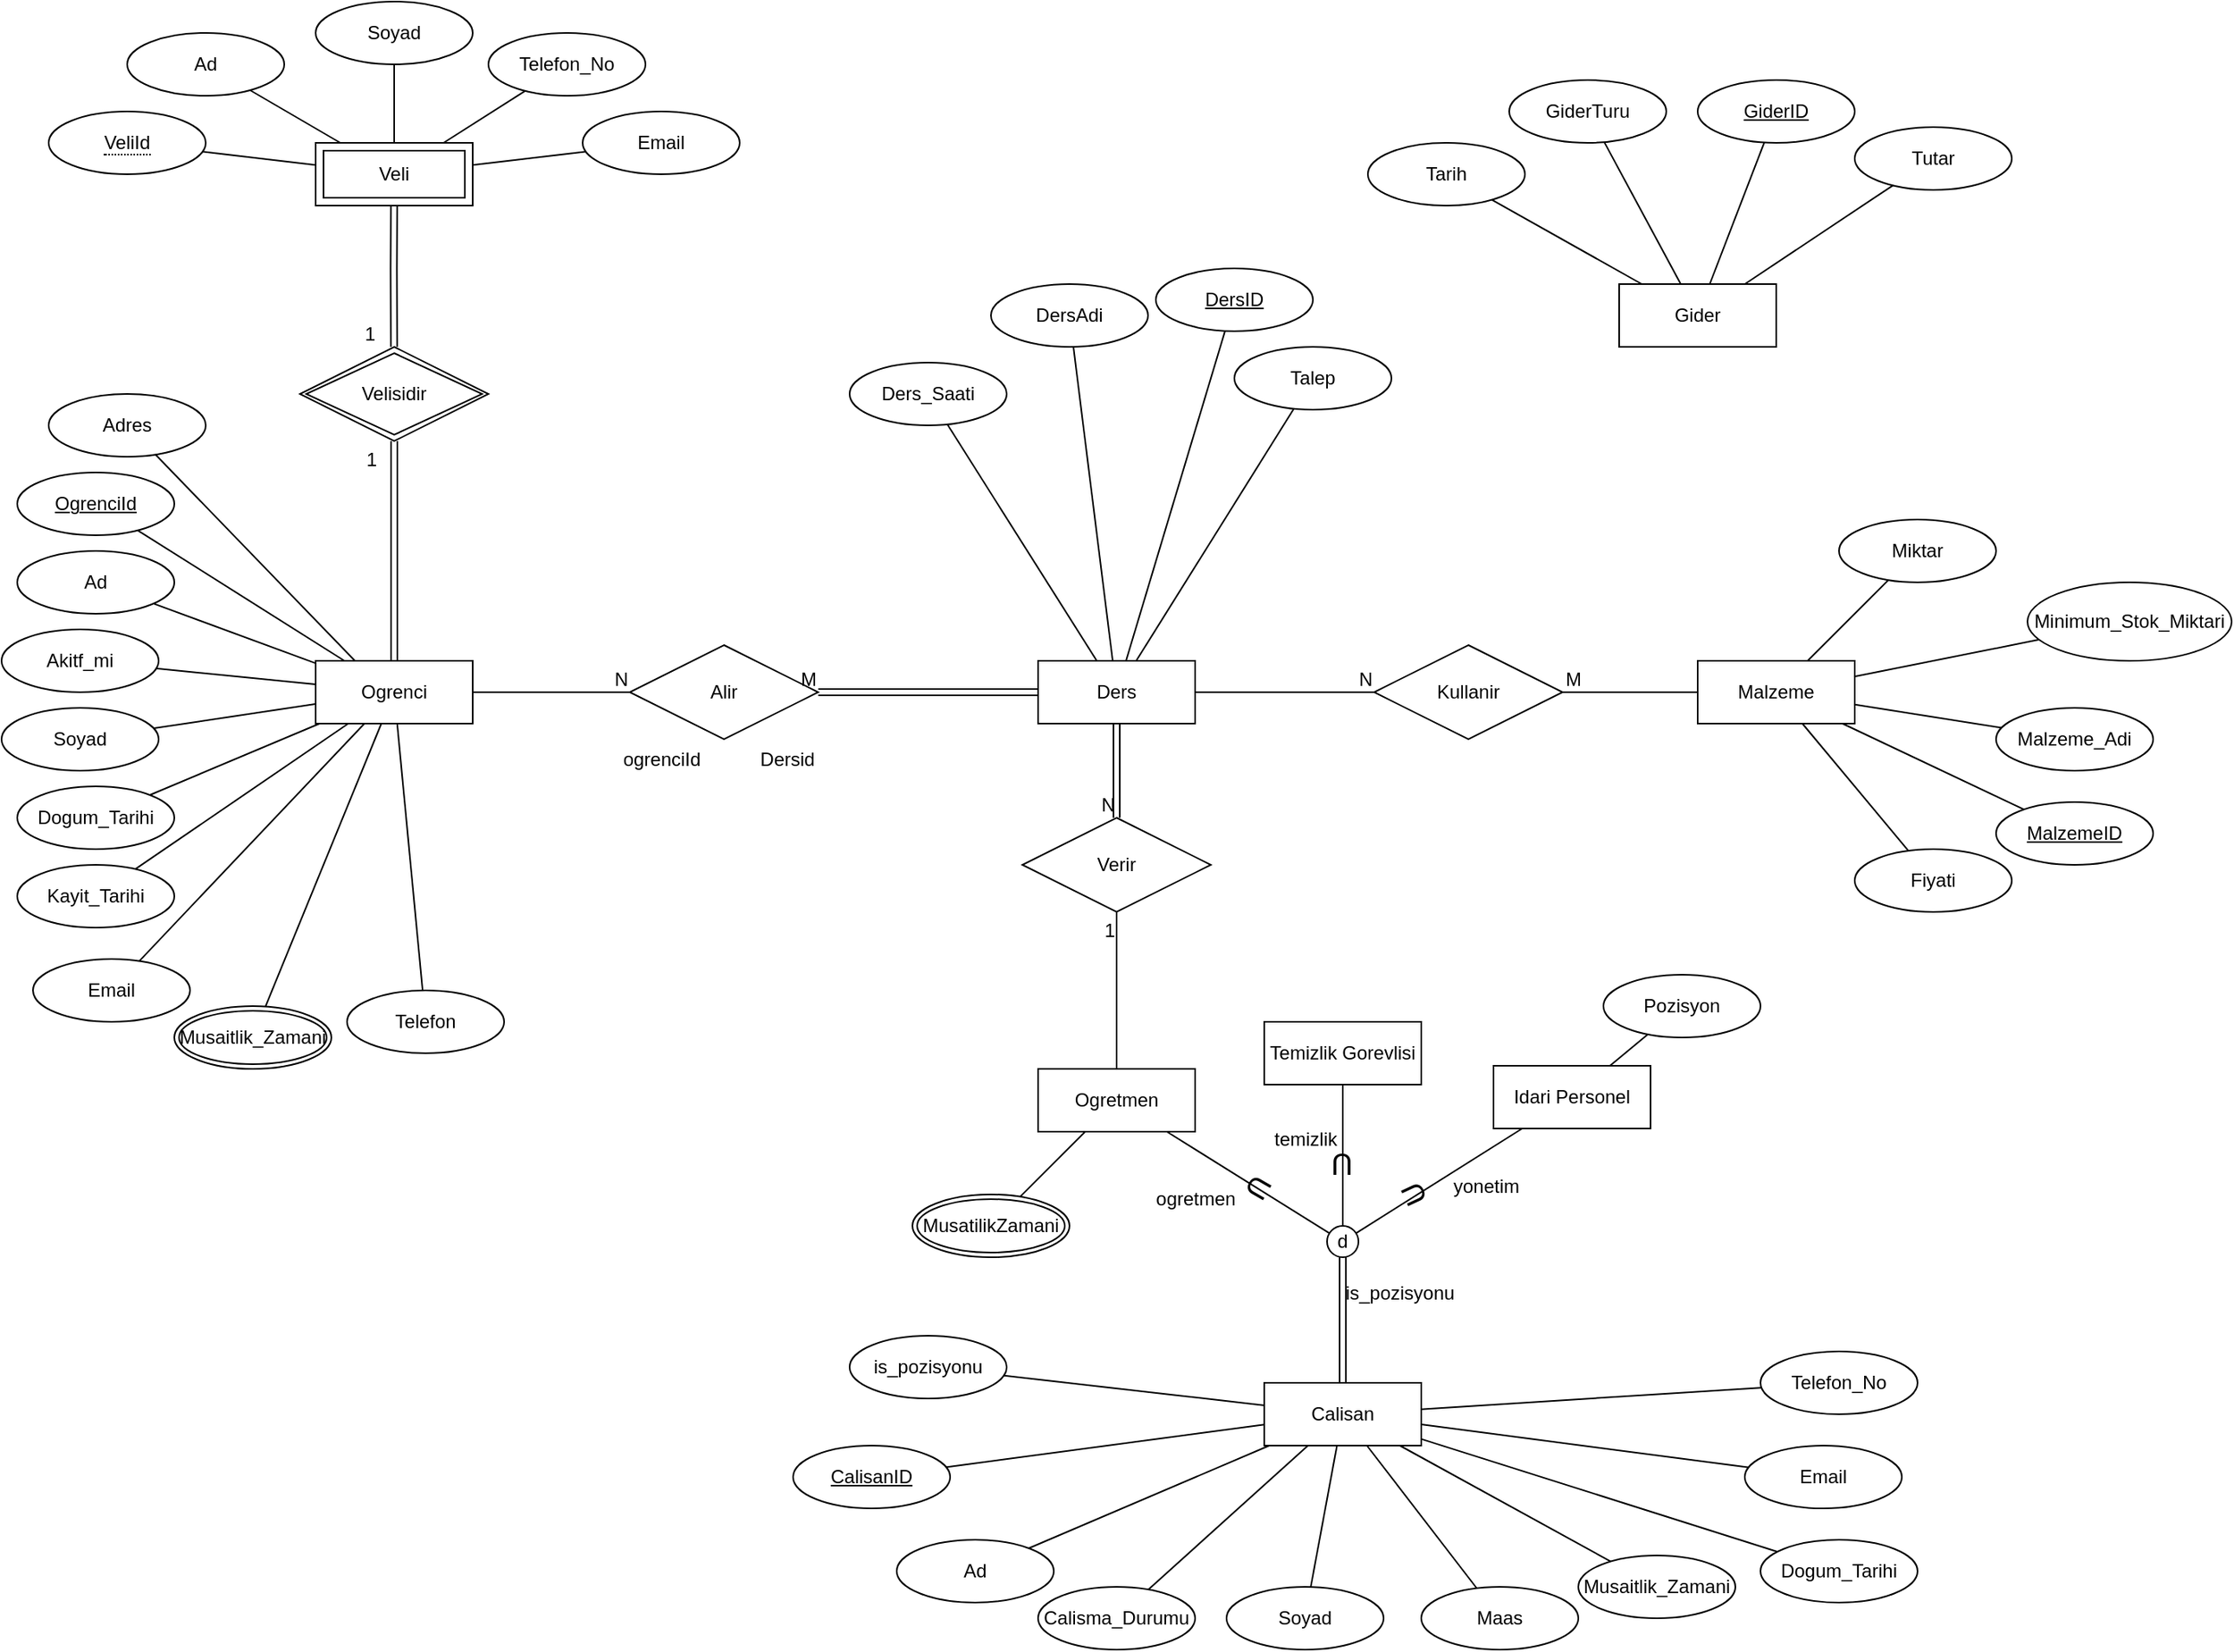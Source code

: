 <mxfile version="22.1.2" type="device" pages="2">
  <diagram name="Sayfa -1" id="ebmyYzNlTBDFCyrHB8a2">
    <mxGraphModel dx="2901" dy="2365" grid="1" gridSize="10" guides="1" tooltips="1" connect="1" arrows="1" fold="1" page="1" pageScale="1" pageWidth="827" pageHeight="1169" math="0" shadow="0">
      <root>
        <mxCell id="0" />
        <mxCell id="1" parent="0" />
        <mxCell id="DEbMD9A_J98vYQJ733H8-2" value="Ogrenci" style="whiteSpace=wrap;html=1;align=center;" parent="1" vertex="1">
          <mxGeometry x="10" y="250" width="100" height="40" as="geometry" />
        </mxCell>
        <mxCell id="DEbMD9A_J98vYQJ733H8-4" value="Veli" style="shape=ext;margin=3;double=1;whiteSpace=wrap;html=1;align=center;" parent="1" vertex="1">
          <mxGeometry x="10" y="-80" width="100" height="40" as="geometry" />
        </mxCell>
        <mxCell id="DEbMD9A_J98vYQJ733H8-5" value="Ders" style="whiteSpace=wrap;html=1;align=center;" parent="1" vertex="1">
          <mxGeometry x="470" y="250" width="100" height="40" as="geometry" />
        </mxCell>
        <mxCell id="DEbMD9A_J98vYQJ733H8-6" value="Gider" style="whiteSpace=wrap;html=1;align=center;" parent="1" vertex="1">
          <mxGeometry x="840" y="10" width="100" height="40" as="geometry" />
        </mxCell>
        <mxCell id="DEbMD9A_J98vYQJ733H8-7" value="Malzeme" style="whiteSpace=wrap;html=1;align=center;" parent="1" vertex="1">
          <mxGeometry x="890" y="250" width="100" height="40" as="geometry" />
        </mxCell>
        <mxCell id="DEbMD9A_J98vYQJ733H8-8" value="Calisan" style="whiteSpace=wrap;html=1;align=center;" parent="1" vertex="1">
          <mxGeometry x="614" y="710" width="100" height="40" as="geometry" />
        </mxCell>
        <mxCell id="DEbMD9A_J98vYQJ733H8-9" value="Ogretmen" style="whiteSpace=wrap;html=1;align=center;" parent="1" vertex="1">
          <mxGeometry x="470" y="510" width="100" height="40" as="geometry" />
        </mxCell>
        <mxCell id="DEbMD9A_J98vYQJ733H8-10" value="Idari Personel" style="whiteSpace=wrap;html=1;align=center;" parent="1" vertex="1">
          <mxGeometry x="760" y="508" width="100" height="40" as="geometry" />
        </mxCell>
        <mxCell id="DEbMD9A_J98vYQJ733H8-11" value="Temizlik Gorevlisi" style="whiteSpace=wrap;html=1;align=center;" parent="1" vertex="1">
          <mxGeometry x="614" y="480" width="100" height="40" as="geometry" />
        </mxCell>
        <mxCell id="DEbMD9A_J98vYQJ733H8-13" value="d" style="ellipse;whiteSpace=wrap;html=1;" parent="1" vertex="1">
          <mxGeometry x="654" y="610" width="20" height="20" as="geometry" />
        </mxCell>
        <mxCell id="DEbMD9A_J98vYQJ733H8-14" value="" style="endArrow=none;html=1;rounded=0;" parent="1" source="DEbMD9A_J98vYQJ733H8-9" target="DEbMD9A_J98vYQJ733H8-13" edge="1">
          <mxGeometry width="50" height="50" relative="1" as="geometry">
            <mxPoint x="604" y="670" as="sourcePoint" />
            <mxPoint x="654" y="620" as="targetPoint" />
          </mxGeometry>
        </mxCell>
        <mxCell id="DEbMD9A_J98vYQJ733H8-15" value="" style="endArrow=none;html=1;rounded=0;" parent="1" source="DEbMD9A_J98vYQJ733H8-10" target="DEbMD9A_J98vYQJ733H8-13" edge="1">
          <mxGeometry width="50" height="50" relative="1" as="geometry">
            <mxPoint x="614" y="680" as="sourcePoint" />
            <mxPoint x="664" y="630" as="targetPoint" />
          </mxGeometry>
        </mxCell>
        <mxCell id="DEbMD9A_J98vYQJ733H8-16" value="" style="endArrow=none;html=1;rounded=0;" parent="1" source="DEbMD9A_J98vYQJ733H8-11" target="DEbMD9A_J98vYQJ733H8-13" edge="1">
          <mxGeometry width="50" height="50" relative="1" as="geometry">
            <mxPoint x="624" y="670" as="sourcePoint" />
            <mxPoint x="674" y="620" as="targetPoint" />
          </mxGeometry>
        </mxCell>
        <mxCell id="DEbMD9A_J98vYQJ733H8-17" value="OgrenciId" style="ellipse;whiteSpace=wrap;html=1;align=center;fontStyle=4;" parent="1" vertex="1">
          <mxGeometry x="-180" y="130" width="100" height="40" as="geometry" />
        </mxCell>
        <mxCell id="DEbMD9A_J98vYQJ733H8-18" value="Ad" style="ellipse;whiteSpace=wrap;html=1;align=center;" parent="1" vertex="1">
          <mxGeometry x="-180" y="180" width="100" height="40" as="geometry" />
        </mxCell>
        <mxCell id="DEbMD9A_J98vYQJ733H8-19" value="Soyad" style="ellipse;whiteSpace=wrap;html=1;align=center;" parent="1" vertex="1">
          <mxGeometry x="-190" y="280" width="100" height="40" as="geometry" />
        </mxCell>
        <mxCell id="DEbMD9A_J98vYQJ733H8-20" value="Dogum_Tarihi" style="ellipse;whiteSpace=wrap;html=1;align=center;" parent="1" vertex="1">
          <mxGeometry x="-180" y="330" width="100" height="40" as="geometry" />
        </mxCell>
        <mxCell id="DEbMD9A_J98vYQJ733H8-21" value="Adres" style="ellipse;whiteSpace=wrap;html=1;align=center;" parent="1" vertex="1">
          <mxGeometry x="-160" y="80" width="100" height="40" as="geometry" />
        </mxCell>
        <mxCell id="DEbMD9A_J98vYQJ733H8-22" value="Kayit_Tarihi" style="ellipse;whiteSpace=wrap;html=1;align=center;" parent="1" vertex="1">
          <mxGeometry x="-180" y="380" width="100" height="40" as="geometry" />
        </mxCell>
        <mxCell id="DEbMD9A_J98vYQJ733H8-23" value="Akitf_mi" style="ellipse;whiteSpace=wrap;html=1;align=center;" parent="1" vertex="1">
          <mxGeometry x="-190" y="230" width="100" height="40" as="geometry" />
        </mxCell>
        <mxCell id="DEbMD9A_J98vYQJ733H8-24" value="" style="endArrow=none;html=1;rounded=0;entryX=0.25;entryY=0;entryDx=0;entryDy=0;" parent="1" source="DEbMD9A_J98vYQJ733H8-21" target="DEbMD9A_J98vYQJ733H8-2" edge="1">
          <mxGeometry width="50" height="50" relative="1" as="geometry">
            <mxPoint x="-80" y="140" as="sourcePoint" />
            <mxPoint x="-30" y="90" as="targetPoint" />
          </mxGeometry>
        </mxCell>
        <mxCell id="DEbMD9A_J98vYQJ733H8-25" value="" style="endArrow=none;html=1;rounded=0;" parent="1" source="DEbMD9A_J98vYQJ733H8-17" target="DEbMD9A_J98vYQJ733H8-2" edge="1">
          <mxGeometry width="50" height="50" relative="1" as="geometry">
            <mxPoint x="-60" y="310" as="sourcePoint" />
            <mxPoint x="-10" y="260" as="targetPoint" />
          </mxGeometry>
        </mxCell>
        <mxCell id="DEbMD9A_J98vYQJ733H8-26" value="" style="endArrow=none;html=1;rounded=0;" parent="1" source="DEbMD9A_J98vYQJ733H8-18" target="DEbMD9A_J98vYQJ733H8-2" edge="1">
          <mxGeometry width="50" height="50" relative="1" as="geometry">
            <mxPoint x="-80" y="250" as="sourcePoint" />
            <mxPoint x="-30" y="200" as="targetPoint" />
          </mxGeometry>
        </mxCell>
        <mxCell id="DEbMD9A_J98vYQJ733H8-27" value="" style="endArrow=none;html=1;rounded=0;" parent="1" source="DEbMD9A_J98vYQJ733H8-23" target="DEbMD9A_J98vYQJ733H8-2" edge="1">
          <mxGeometry width="50" height="50" relative="1" as="geometry">
            <mxPoint x="-50" y="340" as="sourcePoint" />
            <mxPoint y="290" as="targetPoint" />
          </mxGeometry>
        </mxCell>
        <mxCell id="DEbMD9A_J98vYQJ733H8-28" value="" style="endArrow=none;html=1;rounded=0;" parent="1" source="DEbMD9A_J98vYQJ733H8-19" target="DEbMD9A_J98vYQJ733H8-2" edge="1">
          <mxGeometry width="50" height="50" relative="1" as="geometry">
            <mxPoint x="320" y="340" as="sourcePoint" />
            <mxPoint x="370" y="290" as="targetPoint" />
          </mxGeometry>
        </mxCell>
        <mxCell id="DEbMD9A_J98vYQJ733H8-29" value="" style="endArrow=none;html=1;rounded=0;" parent="1" source="DEbMD9A_J98vYQJ733H8-20" target="DEbMD9A_J98vYQJ733H8-2" edge="1">
          <mxGeometry width="50" height="50" relative="1" as="geometry">
            <mxPoint x="320" y="340" as="sourcePoint" />
            <mxPoint x="370" y="290" as="targetPoint" />
          </mxGeometry>
        </mxCell>
        <mxCell id="DEbMD9A_J98vYQJ733H8-30" value="" style="endArrow=none;html=1;rounded=0;" parent="1" source="DEbMD9A_J98vYQJ733H8-22" target="DEbMD9A_J98vYQJ733H8-2" edge="1">
          <mxGeometry width="50" height="50" relative="1" as="geometry">
            <mxPoint x="-70" y="400" as="sourcePoint" />
            <mxPoint x="-20" y="350" as="targetPoint" />
          </mxGeometry>
        </mxCell>
        <mxCell id="DEbMD9A_J98vYQJ733H8-31" value="Velisidir" style="shape=rhombus;double=1;perimeter=rhombusPerimeter;whiteSpace=wrap;html=1;align=center;" parent="1" vertex="1">
          <mxGeometry y="50" width="120" height="60" as="geometry" />
        </mxCell>
        <mxCell id="DEbMD9A_J98vYQJ733H8-34" value="Ad" style="ellipse;whiteSpace=wrap;html=1;align=center;" parent="1" vertex="1">
          <mxGeometry x="-110" y="-150" width="100" height="40" as="geometry" />
        </mxCell>
        <mxCell id="DEbMD9A_J98vYQJ733H8-35" value="Soyad" style="ellipse;whiteSpace=wrap;html=1;align=center;" parent="1" vertex="1">
          <mxGeometry x="10" y="-170" width="100" height="40" as="geometry" />
        </mxCell>
        <mxCell id="DEbMD9A_J98vYQJ733H8-36" value="" style="endArrow=none;html=1;rounded=0;" parent="1" source="DEbMD9A_J98vYQJ733H8-4" target="DEbMD9A_J98vYQJ733H8-34" edge="1">
          <mxGeometry width="50" height="50" relative="1" as="geometry">
            <mxPoint x="320" y="100" as="sourcePoint" />
            <mxPoint x="370" y="50" as="targetPoint" />
          </mxGeometry>
        </mxCell>
        <mxCell id="DEbMD9A_J98vYQJ733H8-37" value="" style="endArrow=none;html=1;rounded=0;" parent="1" source="DEbMD9A_J98vYQJ733H8-4" target="DEbMD9A_J98vYQJ733H8-35" edge="1">
          <mxGeometry width="50" height="50" relative="1" as="geometry">
            <mxPoint x="320" y="100" as="sourcePoint" />
            <mxPoint x="370" y="50" as="targetPoint" />
          </mxGeometry>
        </mxCell>
        <mxCell id="DEbMD9A_J98vYQJ733H8-38" value="" style="shape=link;html=1;rounded=0;" parent="1" source="DEbMD9A_J98vYQJ733H8-2" target="DEbMD9A_J98vYQJ733H8-31" edge="1">
          <mxGeometry relative="1" as="geometry">
            <mxPoint x="270" y="80" as="sourcePoint" />
            <mxPoint x="430" y="80" as="targetPoint" />
          </mxGeometry>
        </mxCell>
        <mxCell id="DEbMD9A_J98vYQJ733H8-39" value="1" style="resizable=0;html=1;whiteSpace=wrap;align=right;verticalAlign=bottom;" parent="DEbMD9A_J98vYQJ733H8-38" connectable="0" vertex="1">
          <mxGeometry x="1" relative="1" as="geometry">
            <mxPoint x="-10" y="20" as="offset" />
          </mxGeometry>
        </mxCell>
        <mxCell id="DEbMD9A_J98vYQJ733H8-40" value="" style="shape=link;html=1;rounded=0;" parent="1" source="DEbMD9A_J98vYQJ733H8-31" target="DEbMD9A_J98vYQJ733H8-4" edge="1">
          <mxGeometry relative="1" as="geometry">
            <mxPoint x="60" y="60" as="sourcePoint" />
            <mxPoint x="59.71" y="-40" as="targetPoint" />
            <Array as="points">
              <mxPoint x="59.71" />
            </Array>
          </mxGeometry>
        </mxCell>
        <mxCell id="DEbMD9A_J98vYQJ733H8-41" value="1" style="resizable=0;html=1;whiteSpace=wrap;align=right;verticalAlign=bottom;" parent="DEbMD9A_J98vYQJ733H8-40" connectable="0" vertex="1">
          <mxGeometry x="1" relative="1" as="geometry">
            <mxPoint x="-10" y="90" as="offset" />
          </mxGeometry>
        </mxCell>
        <mxCell id="DEbMD9A_J98vYQJ733H8-42" value="Telefon_No" style="ellipse;whiteSpace=wrap;html=1;align=center;" parent="1" vertex="1">
          <mxGeometry x="120" y="-150" width="100" height="40" as="geometry" />
        </mxCell>
        <mxCell id="DEbMD9A_J98vYQJ733H8-44" value="" style="endArrow=none;html=1;rounded=0;" parent="1" source="DEbMD9A_J98vYQJ733H8-4" target="qvJ3SiK5ThVEvk8zJM0f-5" edge="1">
          <mxGeometry width="50" height="50" relative="1" as="geometry">
            <mxPoint x="350" y="80" as="sourcePoint" />
            <mxPoint x="172.276" y="-74.035" as="targetPoint" />
          </mxGeometry>
        </mxCell>
        <mxCell id="DEbMD9A_J98vYQJ733H8-46" value="" style="endArrow=none;html=1;rounded=0;" parent="1" source="DEbMD9A_J98vYQJ733H8-4" target="DEbMD9A_J98vYQJ733H8-42" edge="1">
          <mxGeometry width="50" height="50" relative="1" as="geometry">
            <mxPoint x="350" y="80" as="sourcePoint" />
            <mxPoint x="400" y="30" as="targetPoint" />
          </mxGeometry>
        </mxCell>
        <mxCell id="DEbMD9A_J98vYQJ733H8-47" value="&lt;span style=&quot;border-bottom: 1px dotted&quot;&gt;VeliId&lt;/span&gt;" style="ellipse;whiteSpace=wrap;html=1;align=center;" parent="1" vertex="1">
          <mxGeometry x="-160" y="-100" width="100" height="40" as="geometry" />
        </mxCell>
        <mxCell id="DEbMD9A_J98vYQJ733H8-48" value="" style="endArrow=none;html=1;rounded=0;" parent="1" source="DEbMD9A_J98vYQJ733H8-47" target="DEbMD9A_J98vYQJ733H8-4" edge="1">
          <mxGeometry width="50" height="50" relative="1" as="geometry">
            <mxPoint x="350" y="220" as="sourcePoint" />
            <mxPoint x="400" y="170" as="targetPoint" />
          </mxGeometry>
        </mxCell>
        <mxCell id="DEbMD9A_J98vYQJ733H8-49" value="Alir" style="shape=rhombus;perimeter=rhombusPerimeter;whiteSpace=wrap;html=1;align=center;" parent="1" vertex="1">
          <mxGeometry x="210" y="240" width="120" height="60" as="geometry" />
        </mxCell>
        <mxCell id="DEbMD9A_J98vYQJ733H8-50" value="Verir" style="shape=rhombus;perimeter=rhombusPerimeter;whiteSpace=wrap;html=1;align=center;" parent="1" vertex="1">
          <mxGeometry x="460" y="350" width="120" height="60" as="geometry" />
        </mxCell>
        <mxCell id="DEbMD9A_J98vYQJ733H8-51" value="DersAdi" style="ellipse;whiteSpace=wrap;html=1;align=center;" parent="1" vertex="1">
          <mxGeometry x="440" y="10" width="100" height="40" as="geometry" />
        </mxCell>
        <mxCell id="DEbMD9A_J98vYQJ733H8-52" value="DersID" style="ellipse;whiteSpace=wrap;html=1;align=center;fontStyle=4;" parent="1" vertex="1">
          <mxGeometry x="545" width="100" height="40" as="geometry" />
        </mxCell>
        <mxCell id="DEbMD9A_J98vYQJ733H8-55" value="Ders_Saati" style="ellipse;whiteSpace=wrap;html=1;align=center;" parent="1" vertex="1">
          <mxGeometry x="350" y="60" width="100" height="40" as="geometry" />
        </mxCell>
        <mxCell id="DEbMD9A_J98vYQJ733H8-59" value="" style="endArrow=none;html=1;rounded=0;" parent="1" source="DEbMD9A_J98vYQJ733H8-5" target="DEbMD9A_J98vYQJ733H8-51" edge="1">
          <mxGeometry width="50" height="50" relative="1" as="geometry">
            <mxPoint x="350" y="290" as="sourcePoint" />
            <mxPoint x="400" y="240" as="targetPoint" />
          </mxGeometry>
        </mxCell>
        <mxCell id="DEbMD9A_J98vYQJ733H8-61" value="" style="endArrow=none;html=1;rounded=0;" parent="1" source="DEbMD9A_J98vYQJ733H8-5" target="DEbMD9A_J98vYQJ733H8-52" edge="1">
          <mxGeometry width="50" height="50" relative="1" as="geometry">
            <mxPoint x="350" y="150" as="sourcePoint" />
            <mxPoint x="400" y="100" as="targetPoint" />
          </mxGeometry>
        </mxCell>
        <mxCell id="DEbMD9A_J98vYQJ733H8-62" value="" style="endArrow=none;html=1;rounded=0;" parent="1" source="DEbMD9A_J98vYQJ733H8-5" target="DEbMD9A_J98vYQJ733H8-55" edge="1">
          <mxGeometry width="50" height="50" relative="1" as="geometry">
            <mxPoint x="350" y="150" as="sourcePoint" />
            <mxPoint x="400" y="100" as="targetPoint" />
          </mxGeometry>
        </mxCell>
        <mxCell id="DEbMD9A_J98vYQJ733H8-68" value="" style="shape=link;html=1;rounded=0;" parent="1" source="DEbMD9A_J98vYQJ733H8-5" target="DEbMD9A_J98vYQJ733H8-49" edge="1">
          <mxGeometry relative="1" as="geometry">
            <mxPoint x="300" y="330" as="sourcePoint" />
            <mxPoint x="460" y="330" as="targetPoint" />
          </mxGeometry>
        </mxCell>
        <mxCell id="DEbMD9A_J98vYQJ733H8-69" value="M" style="resizable=0;html=1;whiteSpace=wrap;align=right;verticalAlign=bottom;" parent="DEbMD9A_J98vYQJ733H8-68" connectable="0" vertex="1">
          <mxGeometry x="1" relative="1" as="geometry" />
        </mxCell>
        <mxCell id="DEbMD9A_J98vYQJ733H8-70" value="" style="endArrow=none;html=1;rounded=0;" parent="1" source="DEbMD9A_J98vYQJ733H8-2" target="DEbMD9A_J98vYQJ733H8-49" edge="1">
          <mxGeometry relative="1" as="geometry">
            <mxPoint x="300" y="330" as="sourcePoint" />
            <mxPoint x="460" y="330" as="targetPoint" />
          </mxGeometry>
        </mxCell>
        <mxCell id="DEbMD9A_J98vYQJ733H8-71" value="N" style="resizable=0;html=1;whiteSpace=wrap;align=right;verticalAlign=bottom;" parent="DEbMD9A_J98vYQJ733H8-70" connectable="0" vertex="1">
          <mxGeometry x="1" relative="1" as="geometry" />
        </mxCell>
        <mxCell id="DEbMD9A_J98vYQJ733H8-73" value="Talep" style="ellipse;whiteSpace=wrap;html=1;align=center;" parent="1" vertex="1">
          <mxGeometry x="595" y="50" width="100" height="40" as="geometry" />
        </mxCell>
        <mxCell id="DEbMD9A_J98vYQJ733H8-74" value="" style="endArrow=none;html=1;rounded=0;" parent="1" source="DEbMD9A_J98vYQJ733H8-5" target="DEbMD9A_J98vYQJ733H8-73" edge="1">
          <mxGeometry width="50" height="50" relative="1" as="geometry">
            <mxPoint x="350" y="330" as="sourcePoint" />
            <mxPoint x="400" y="280" as="targetPoint" />
          </mxGeometry>
        </mxCell>
        <mxCell id="DEbMD9A_J98vYQJ733H8-76" value="ogrenciId" style="text;html=1;align=center;verticalAlign=middle;resizable=0;points=[];autosize=1;strokeColor=none;fillColor=none;" parent="1" vertex="1">
          <mxGeometry x="195" y="298" width="70" height="30" as="geometry" />
        </mxCell>
        <mxCell id="DEbMD9A_J98vYQJ733H8-77" value="Dersid" style="text;html=1;align=center;verticalAlign=middle;resizable=0;points=[];autosize=1;strokeColor=none;fillColor=none;" parent="1" vertex="1">
          <mxGeometry x="280" y="298" width="60" height="30" as="geometry" />
        </mxCell>
        <mxCell id="DEbMD9A_J98vYQJ733H8-99" value="GiderTuru" style="ellipse;whiteSpace=wrap;html=1;align=center;" parent="1" vertex="1">
          <mxGeometry x="770" y="-120" width="100" height="40" as="geometry" />
        </mxCell>
        <mxCell id="DEbMD9A_J98vYQJ733H8-100" value="GiderID" style="ellipse;whiteSpace=wrap;html=1;align=center;fontStyle=4;" parent="1" vertex="1">
          <mxGeometry x="890" y="-120" width="100" height="40" as="geometry" />
        </mxCell>
        <mxCell id="DEbMD9A_J98vYQJ733H8-102" value="Tutar" style="ellipse;whiteSpace=wrap;html=1;align=center;" parent="1" vertex="1">
          <mxGeometry x="990" y="-90" width="100" height="40" as="geometry" />
        </mxCell>
        <mxCell id="DEbMD9A_J98vYQJ733H8-104" value="Tarih" style="ellipse;whiteSpace=wrap;html=1;align=center;" parent="1" vertex="1">
          <mxGeometry x="680" y="-80" width="100" height="40" as="geometry" />
        </mxCell>
        <mxCell id="DEbMD9A_J98vYQJ733H8-105" value="" style="endArrow=none;html=1;rounded=0;" parent="1" source="DEbMD9A_J98vYQJ733H8-6" target="DEbMD9A_J98vYQJ733H8-104" edge="1">
          <mxGeometry width="50" height="50" relative="1" as="geometry">
            <mxPoint x="420" y="190" as="sourcePoint" />
            <mxPoint x="470" y="140" as="targetPoint" />
          </mxGeometry>
        </mxCell>
        <mxCell id="DEbMD9A_J98vYQJ733H8-106" value="" style="endArrow=none;html=1;rounded=0;" parent="1" source="DEbMD9A_J98vYQJ733H8-6" target="DEbMD9A_J98vYQJ733H8-99" edge="1">
          <mxGeometry width="50" height="50" relative="1" as="geometry">
            <mxPoint x="420" y="190" as="sourcePoint" />
            <mxPoint x="470" y="140" as="targetPoint" />
          </mxGeometry>
        </mxCell>
        <mxCell id="DEbMD9A_J98vYQJ733H8-107" value="" style="endArrow=none;html=1;rounded=0;" parent="1" source="DEbMD9A_J98vYQJ733H8-6" target="DEbMD9A_J98vYQJ733H8-100" edge="1">
          <mxGeometry width="50" height="50" relative="1" as="geometry">
            <mxPoint x="900" y="190" as="sourcePoint" />
            <mxPoint x="950" y="140" as="targetPoint" />
          </mxGeometry>
        </mxCell>
        <mxCell id="DEbMD9A_J98vYQJ733H8-108" value="" style="endArrow=none;html=1;rounded=0;" parent="1" source="DEbMD9A_J98vYQJ733H8-6" target="DEbMD9A_J98vYQJ733H8-102" edge="1">
          <mxGeometry width="50" height="50" relative="1" as="geometry">
            <mxPoint x="900" y="190" as="sourcePoint" />
            <mxPoint x="950" y="140" as="targetPoint" />
          </mxGeometry>
        </mxCell>
        <mxCell id="DEbMD9A_J98vYQJ733H8-110" value="MalzemeID" style="ellipse;whiteSpace=wrap;html=1;align=center;fontStyle=4;" parent="1" vertex="1">
          <mxGeometry x="1080" y="340" width="100" height="40" as="geometry" />
        </mxCell>
        <mxCell id="DEbMD9A_J98vYQJ733H8-113" value="Malzeme_Adi" style="ellipse;whiteSpace=wrap;html=1;align=center;" parent="1" vertex="1">
          <mxGeometry x="1080" y="280" width="100" height="40" as="geometry" />
        </mxCell>
        <mxCell id="DEbMD9A_J98vYQJ733H8-114" value="Miktar" style="ellipse;whiteSpace=wrap;html=1;align=center;" parent="1" vertex="1">
          <mxGeometry x="980" y="160" width="100" height="40" as="geometry" />
        </mxCell>
        <mxCell id="DEbMD9A_J98vYQJ733H8-115" value="Minimum_Stok_Miktari" style="ellipse;whiteSpace=wrap;html=1;align=center;" parent="1" vertex="1">
          <mxGeometry x="1100" y="200" width="130" height="50" as="geometry" />
        </mxCell>
        <mxCell id="DEbMD9A_J98vYQJ733H8-116" value="" style="endArrow=none;html=1;rounded=0;" parent="1" source="DEbMD9A_J98vYQJ733H8-7" target="DEbMD9A_J98vYQJ733H8-114" edge="1">
          <mxGeometry width="50" height="50" relative="1" as="geometry">
            <mxPoint x="900" y="190" as="sourcePoint" />
            <mxPoint x="950" y="140" as="targetPoint" />
          </mxGeometry>
        </mxCell>
        <mxCell id="DEbMD9A_J98vYQJ733H8-117" value="" style="endArrow=none;html=1;rounded=0;" parent="1" source="DEbMD9A_J98vYQJ733H8-7" target="DEbMD9A_J98vYQJ733H8-115" edge="1">
          <mxGeometry width="50" height="50" relative="1" as="geometry">
            <mxPoint x="900" y="190" as="sourcePoint" />
            <mxPoint x="950" y="140" as="targetPoint" />
          </mxGeometry>
        </mxCell>
        <mxCell id="DEbMD9A_J98vYQJ733H8-118" value="" style="endArrow=none;html=1;rounded=0;" parent="1" source="DEbMD9A_J98vYQJ733H8-7" target="DEbMD9A_J98vYQJ733H8-113" edge="1">
          <mxGeometry width="50" height="50" relative="1" as="geometry">
            <mxPoint x="900" y="190" as="sourcePoint" />
            <mxPoint x="950" y="140" as="targetPoint" />
          </mxGeometry>
        </mxCell>
        <mxCell id="DEbMD9A_J98vYQJ733H8-119" value="" style="endArrow=none;html=1;rounded=0;" parent="1" source="DEbMD9A_J98vYQJ733H8-7" target="DEbMD9A_J98vYQJ733H8-110" edge="1">
          <mxGeometry width="50" height="50" relative="1" as="geometry">
            <mxPoint x="925.768" y="230" as="sourcePoint" />
            <mxPoint x="934.23" y="120" as="targetPoint" />
          </mxGeometry>
        </mxCell>
        <mxCell id="DEbMD9A_J98vYQJ733H8-120" value="" style="endArrow=none;html=1;rounded=0;" parent="1" source="DEbMD9A_J98vYQJ733H8-9" target="DEbMD9A_J98vYQJ733H8-50" edge="1">
          <mxGeometry relative="1" as="geometry">
            <mxPoint x="710" y="450" as="sourcePoint" />
            <mxPoint x="870" y="450" as="targetPoint" />
          </mxGeometry>
        </mxCell>
        <mxCell id="DEbMD9A_J98vYQJ733H8-121" value="1" style="resizable=0;html=1;whiteSpace=wrap;align=right;verticalAlign=bottom;" parent="DEbMD9A_J98vYQJ733H8-120" connectable="0" vertex="1">
          <mxGeometry x="1" relative="1" as="geometry">
            <mxPoint y="20" as="offset" />
          </mxGeometry>
        </mxCell>
        <mxCell id="DEbMD9A_J98vYQJ733H8-124" value="" style="shape=link;html=1;rounded=0;" parent="1" source="DEbMD9A_J98vYQJ733H8-5" target="DEbMD9A_J98vYQJ733H8-50" edge="1">
          <mxGeometry relative="1" as="geometry">
            <mxPoint x="710" y="450" as="sourcePoint" />
            <mxPoint x="870" y="450" as="targetPoint" />
          </mxGeometry>
        </mxCell>
        <mxCell id="DEbMD9A_J98vYQJ733H8-125" value="N" style="resizable=0;html=1;whiteSpace=wrap;align=right;verticalAlign=bottom;" parent="DEbMD9A_J98vYQJ733H8-124" connectable="0" vertex="1">
          <mxGeometry x="1" relative="1" as="geometry" />
        </mxCell>
        <mxCell id="DEbMD9A_J98vYQJ733H8-127" value="&lt;font style=&quot;font-size: 19px;&quot;&gt;U&lt;/font&gt;" style="text;html=1;align=center;verticalAlign=middle;resizable=0;points=[];autosize=1;strokeColor=none;fillColor=none;rotation=120;" parent="1" vertex="1">
          <mxGeometry x="590" y="565" width="40" height="40" as="geometry" />
        </mxCell>
        <mxCell id="DEbMD9A_J98vYQJ733H8-130" value="" style="shape=link;html=1;rounded=0;" parent="1" source="DEbMD9A_J98vYQJ733H8-8" target="DEbMD9A_J98vYQJ733H8-13" edge="1">
          <mxGeometry relative="1" as="geometry">
            <mxPoint x="400" y="690" as="sourcePoint" />
            <mxPoint x="560" y="690" as="targetPoint" />
          </mxGeometry>
        </mxCell>
        <mxCell id="DEbMD9A_J98vYQJ733H8-132" value="&lt;font style=&quot;font-size: 19px;&quot;&gt;U&lt;/font&gt;" style="text;html=1;align=center;verticalAlign=middle;resizable=0;points=[];autosize=1;strokeColor=none;fillColor=none;rotation=-115;" parent="1" vertex="1">
          <mxGeometry x="690" y="570" width="40" height="40" as="geometry" />
        </mxCell>
        <mxCell id="DEbMD9A_J98vYQJ733H8-134" value="&lt;font style=&quot;font-size: 19px;&quot;&gt;U&lt;/font&gt;" style="text;html=1;align=center;verticalAlign=middle;resizable=0;points=[];autosize=1;strokeColor=none;fillColor=none;rotation=-180;" parent="1" vertex="1">
          <mxGeometry x="644" y="550" width="40" height="40" as="geometry" />
        </mxCell>
        <mxCell id="DEbMD9A_J98vYQJ733H8-135" value="CalisanID" style="ellipse;whiteSpace=wrap;html=1;align=center;fontStyle=4;" parent="1" vertex="1">
          <mxGeometry x="314" y="750" width="100" height="40" as="geometry" />
        </mxCell>
        <mxCell id="DEbMD9A_J98vYQJ733H8-136" value="Ad" style="ellipse;whiteSpace=wrap;html=1;align=center;" parent="1" vertex="1">
          <mxGeometry x="380" y="810" width="100" height="40" as="geometry" />
        </mxCell>
        <mxCell id="DEbMD9A_J98vYQJ733H8-137" value="Soyad" style="ellipse;whiteSpace=wrap;html=1;align=center;" parent="1" vertex="1">
          <mxGeometry x="590" y="840" width="100" height="40" as="geometry" />
        </mxCell>
        <mxCell id="DEbMD9A_J98vYQJ733H8-138" value="Maas" style="ellipse;whiteSpace=wrap;html=1;align=center;" parent="1" vertex="1">
          <mxGeometry x="714" y="840" width="100" height="40" as="geometry" />
        </mxCell>
        <mxCell id="DEbMD9A_J98vYQJ733H8-139" value="Calisma_Durumu" style="ellipse;whiteSpace=wrap;html=1;align=center;" parent="1" vertex="1">
          <mxGeometry x="470" y="840" width="100" height="40" as="geometry" />
        </mxCell>
        <mxCell id="DEbMD9A_J98vYQJ733H8-140" value="Musaitlik_Zamani" style="ellipse;whiteSpace=wrap;html=1;align=center;" parent="1" vertex="1">
          <mxGeometry x="814" y="820" width="100" height="40" as="geometry" />
        </mxCell>
        <mxCell id="DEbMD9A_J98vYQJ733H8-142" value="" style="endArrow=none;html=1;rounded=0;" parent="1" source="DEbMD9A_J98vYQJ733H8-135" target="DEbMD9A_J98vYQJ733H8-8" edge="1">
          <mxGeometry width="50" height="50" relative="1" as="geometry">
            <mxPoint x="505" y="675" as="sourcePoint" />
            <mxPoint x="555" y="625" as="targetPoint" />
          </mxGeometry>
        </mxCell>
        <mxCell id="DEbMD9A_J98vYQJ733H8-143" value="" style="endArrow=none;html=1;rounded=0;" parent="1" source="DEbMD9A_J98vYQJ733H8-136" target="DEbMD9A_J98vYQJ733H8-8" edge="1">
          <mxGeometry width="50" height="50" relative="1" as="geometry">
            <mxPoint x="630" y="530" as="sourcePoint" />
            <mxPoint x="680" y="480" as="targetPoint" />
          </mxGeometry>
        </mxCell>
        <mxCell id="DEbMD9A_J98vYQJ733H8-144" value="" style="endArrow=none;html=1;rounded=0;" parent="1" source="DEbMD9A_J98vYQJ733H8-139" target="DEbMD9A_J98vYQJ733H8-8" edge="1">
          <mxGeometry width="50" height="50" relative="1" as="geometry">
            <mxPoint x="630" y="530" as="sourcePoint" />
            <mxPoint x="680" y="480" as="targetPoint" />
          </mxGeometry>
        </mxCell>
        <mxCell id="DEbMD9A_J98vYQJ733H8-145" value="" style="endArrow=none;html=1;rounded=0;" parent="1" source="DEbMD9A_J98vYQJ733H8-137" target="DEbMD9A_J98vYQJ733H8-8" edge="1">
          <mxGeometry width="50" height="50" relative="1" as="geometry">
            <mxPoint x="630" y="530" as="sourcePoint" />
            <mxPoint x="680" y="480" as="targetPoint" />
          </mxGeometry>
        </mxCell>
        <mxCell id="DEbMD9A_J98vYQJ733H8-146" value="" style="endArrow=none;html=1;rounded=0;" parent="1" source="DEbMD9A_J98vYQJ733H8-138" target="DEbMD9A_J98vYQJ733H8-8" edge="1">
          <mxGeometry width="50" height="50" relative="1" as="geometry">
            <mxPoint x="630" y="530" as="sourcePoint" />
            <mxPoint x="680" y="480" as="targetPoint" />
          </mxGeometry>
        </mxCell>
        <mxCell id="DEbMD9A_J98vYQJ733H8-147" value="" style="endArrow=none;html=1;rounded=0;" parent="1" source="DEbMD9A_J98vYQJ733H8-140" target="DEbMD9A_J98vYQJ733H8-8" edge="1">
          <mxGeometry width="50" height="50" relative="1" as="geometry">
            <mxPoint x="630" y="530" as="sourcePoint" />
            <mxPoint x="680" y="480" as="targetPoint" />
          </mxGeometry>
        </mxCell>
        <mxCell id="DEbMD9A_J98vYQJ733H8-150" value="Dogum_Tarihi" style="ellipse;whiteSpace=wrap;html=1;align=center;" parent="1" vertex="1">
          <mxGeometry x="930" y="810" width="100" height="40" as="geometry" />
        </mxCell>
        <mxCell id="DEbMD9A_J98vYQJ733H8-151" value="" style="endArrow=none;html=1;rounded=0;" parent="1" source="DEbMD9A_J98vYQJ733H8-8" target="DEbMD9A_J98vYQJ733H8-150" edge="1">
          <mxGeometry width="50" height="50" relative="1" as="geometry">
            <mxPoint x="630" y="670" as="sourcePoint" />
            <mxPoint x="680" y="620" as="targetPoint" />
          </mxGeometry>
        </mxCell>
        <mxCell id="DEbMD9A_J98vYQJ733H8-152" value="Kullanir" style="shape=rhombus;perimeter=rhombusPerimeter;whiteSpace=wrap;html=1;align=center;" parent="1" vertex="1">
          <mxGeometry x="684" y="240" width="120" height="60" as="geometry" />
        </mxCell>
        <mxCell id="DEbMD9A_J98vYQJ733H8-153" value="Fiyati" style="ellipse;whiteSpace=wrap;html=1;align=center;" parent="1" vertex="1">
          <mxGeometry x="990" y="370" width="100" height="40" as="geometry" />
        </mxCell>
        <mxCell id="DEbMD9A_J98vYQJ733H8-154" value="" style="endArrow=none;html=1;rounded=0;" parent="1" source="DEbMD9A_J98vYQJ733H8-5" target="DEbMD9A_J98vYQJ733H8-152" edge="1">
          <mxGeometry relative="1" as="geometry">
            <mxPoint x="650" y="200" as="sourcePoint" />
            <mxPoint x="810" y="200" as="targetPoint" />
          </mxGeometry>
        </mxCell>
        <mxCell id="DEbMD9A_J98vYQJ733H8-155" value="N" style="resizable=0;html=1;whiteSpace=wrap;align=right;verticalAlign=bottom;" parent="DEbMD9A_J98vYQJ733H8-154" connectable="0" vertex="1">
          <mxGeometry x="1" relative="1" as="geometry" />
        </mxCell>
        <mxCell id="DEbMD9A_J98vYQJ733H8-156" value="" style="endArrow=none;html=1;rounded=0;" parent="1" source="DEbMD9A_J98vYQJ733H8-152" target="DEbMD9A_J98vYQJ733H8-7" edge="1">
          <mxGeometry relative="1" as="geometry">
            <mxPoint x="650" y="200" as="sourcePoint" />
            <mxPoint x="810" y="200" as="targetPoint" />
          </mxGeometry>
        </mxCell>
        <mxCell id="DEbMD9A_J98vYQJ733H8-157" value="M" style="resizable=0;html=1;whiteSpace=wrap;align=left;verticalAlign=bottom;" parent="DEbMD9A_J98vYQJ733H8-156" connectable="0" vertex="1">
          <mxGeometry x="-1" relative="1" as="geometry" />
        </mxCell>
        <mxCell id="DEbMD9A_J98vYQJ733H8-160" value="" style="endArrow=none;html=1;rounded=0;" parent="1" source="DEbMD9A_J98vYQJ733H8-7" target="DEbMD9A_J98vYQJ733H8-153" edge="1">
          <mxGeometry width="50" height="50" relative="1" as="geometry">
            <mxPoint x="940" y="630" as="sourcePoint" />
            <mxPoint x="990" y="580" as="targetPoint" />
          </mxGeometry>
        </mxCell>
        <mxCell id="DEbMD9A_J98vYQJ733H8-161" value="Pozisyon" style="ellipse;whiteSpace=wrap;html=1;align=center;" parent="1" vertex="1">
          <mxGeometry x="830" y="450" width="100" height="40" as="geometry" />
        </mxCell>
        <mxCell id="DEbMD9A_J98vYQJ733H8-162" value="" style="endArrow=none;html=1;rounded=0;" parent="1" source="DEbMD9A_J98vYQJ733H8-10" target="DEbMD9A_J98vYQJ733H8-161" edge="1">
          <mxGeometry width="50" height="50" relative="1" as="geometry">
            <mxPoint x="940" y="630" as="sourcePoint" />
            <mxPoint x="990" y="580" as="targetPoint" />
          </mxGeometry>
        </mxCell>
        <mxCell id="-6oYfZfhRDYlc874HenN-1" value="is_pozisyonu" style="text;html=1;align=center;verticalAlign=middle;resizable=0;points=[];autosize=1;strokeColor=none;fillColor=none;" parent="1" vertex="1">
          <mxGeometry x="655" y="638" width="90" height="30" as="geometry" />
        </mxCell>
        <mxCell id="-6oYfZfhRDYlc874HenN-2" value="ogretmen" style="text;html=1;align=center;verticalAlign=middle;resizable=0;points=[];autosize=1;strokeColor=none;fillColor=none;" parent="1" vertex="1">
          <mxGeometry x="535" y="578" width="70" height="30" as="geometry" />
        </mxCell>
        <mxCell id="-6oYfZfhRDYlc874HenN-3" value="yonetim" style="text;html=1;align=center;verticalAlign=middle;resizable=0;points=[];autosize=1;strokeColor=none;fillColor=none;" parent="1" vertex="1">
          <mxGeometry x="720" y="570" width="70" height="30" as="geometry" />
        </mxCell>
        <mxCell id="-6oYfZfhRDYlc874HenN-4" value="temizlik" style="text;html=1;align=center;verticalAlign=middle;resizable=0;points=[];autosize=1;strokeColor=none;fillColor=none;" parent="1" vertex="1">
          <mxGeometry x="610" y="540" width="60" height="30" as="geometry" />
        </mxCell>
        <mxCell id="-6oYfZfhRDYlc874HenN-6" value="is_pozisyonu" style="ellipse;whiteSpace=wrap;html=1;align=center;" parent="1" vertex="1">
          <mxGeometry x="350" y="680" width="100" height="40" as="geometry" />
        </mxCell>
        <mxCell id="-6oYfZfhRDYlc874HenN-7" value="" style="endArrow=none;html=1;rounded=0;" parent="1" source="-6oYfZfhRDYlc874HenN-6" target="DEbMD9A_J98vYQJ733H8-8" edge="1">
          <mxGeometry width="50" height="50" relative="1" as="geometry">
            <mxPoint x="430" y="840" as="sourcePoint" />
            <mxPoint x="480" y="790" as="targetPoint" />
          </mxGeometry>
        </mxCell>
        <mxCell id="qvJ3SiK5ThVEvk8zJM0f-1" value="Email" style="ellipse;whiteSpace=wrap;html=1;align=center;" parent="1" vertex="1">
          <mxGeometry x="-170" y="440" width="100" height="40" as="geometry" />
        </mxCell>
        <mxCell id="qvJ3SiK5ThVEvk8zJM0f-2" value="Musaitlik_Zamani" style="ellipse;shape=doubleEllipse;margin=3;whiteSpace=wrap;html=1;align=center;" parent="1" vertex="1">
          <mxGeometry x="-80" y="470" width="100" height="40" as="geometry" />
        </mxCell>
        <mxCell id="qvJ3SiK5ThVEvk8zJM0f-3" value="" style="endArrow=none;html=1;rounded=0;" parent="1" source="qvJ3SiK5ThVEvk8zJM0f-1" target="DEbMD9A_J98vYQJ733H8-2" edge="1">
          <mxGeometry width="50" height="50" relative="1" as="geometry">
            <mxPoint x="90" y="350" as="sourcePoint" />
            <mxPoint x="140" y="300" as="targetPoint" />
          </mxGeometry>
        </mxCell>
        <mxCell id="qvJ3SiK5ThVEvk8zJM0f-4" value="" style="endArrow=none;html=1;rounded=0;" parent="1" source="qvJ3SiK5ThVEvk8zJM0f-2" target="DEbMD9A_J98vYQJ733H8-2" edge="1">
          <mxGeometry width="50" height="50" relative="1" as="geometry">
            <mxPoint x="90" y="350" as="sourcePoint" />
            <mxPoint x="140" y="300" as="targetPoint" />
          </mxGeometry>
        </mxCell>
        <mxCell id="qvJ3SiK5ThVEvk8zJM0f-5" value="Email" style="ellipse;whiteSpace=wrap;html=1;align=center;" parent="1" vertex="1">
          <mxGeometry x="180" y="-100" width="100" height="40" as="geometry" />
        </mxCell>
        <mxCell id="8XS8EK-ZMGodiM98TFmR-1" value="Telefon" style="ellipse;whiteSpace=wrap;html=1;align=center;" parent="1" vertex="1">
          <mxGeometry x="30" y="460" width="100" height="40" as="geometry" />
        </mxCell>
        <mxCell id="8XS8EK-ZMGodiM98TFmR-2" value="" style="endArrow=none;html=1;rounded=0;" parent="1" source="8XS8EK-ZMGodiM98TFmR-1" target="DEbMD9A_J98vYQJ733H8-2" edge="1">
          <mxGeometry width="50" height="50" relative="1" as="geometry">
            <mxPoint x="60" y="350" as="sourcePoint" />
            <mxPoint x="110" y="300" as="targetPoint" />
          </mxGeometry>
        </mxCell>
        <mxCell id="8XS8EK-ZMGodiM98TFmR-3" value="MusatilikZamani" style="ellipse;shape=doubleEllipse;margin=3;whiteSpace=wrap;html=1;align=center;" parent="1" vertex="1">
          <mxGeometry x="390" y="590" width="100" height="40" as="geometry" />
        </mxCell>
        <mxCell id="8XS8EK-ZMGodiM98TFmR-4" value="" style="endArrow=none;html=1;rounded=0;" parent="1" source="8XS8EK-ZMGodiM98TFmR-3" target="DEbMD9A_J98vYQJ733H8-9" edge="1">
          <mxGeometry width="50" height="50" relative="1" as="geometry">
            <mxPoint x="590" y="640" as="sourcePoint" />
            <mxPoint x="640" y="590" as="targetPoint" />
          </mxGeometry>
        </mxCell>
        <mxCell id="fFh8kSkxNthxMHdCvVMp-1" value="Telefon_No" style="ellipse;whiteSpace=wrap;html=1;align=center;" vertex="1" parent="1">
          <mxGeometry x="930" y="690" width="100" height="40" as="geometry" />
        </mxCell>
        <mxCell id="fFh8kSkxNthxMHdCvVMp-2" value="Email" style="ellipse;whiteSpace=wrap;html=1;align=center;" vertex="1" parent="1">
          <mxGeometry x="920" y="750" width="100" height="40" as="geometry" />
        </mxCell>
        <mxCell id="fFh8kSkxNthxMHdCvVMp-3" value="" style="endArrow=none;html=1;rounded=0;" edge="1" parent="1" source="fFh8kSkxNthxMHdCvVMp-1" target="DEbMD9A_J98vYQJ733H8-8">
          <mxGeometry width="50" height="50" relative="1" as="geometry">
            <mxPoint x="570" y="750" as="sourcePoint" />
            <mxPoint x="620" y="700" as="targetPoint" />
          </mxGeometry>
        </mxCell>
        <mxCell id="fFh8kSkxNthxMHdCvVMp-4" value="" style="endArrow=none;html=1;rounded=0;" edge="1" parent="1" source="fFh8kSkxNthxMHdCvVMp-2" target="DEbMD9A_J98vYQJ733H8-8">
          <mxGeometry width="50" height="50" relative="1" as="geometry">
            <mxPoint x="570" y="750" as="sourcePoint" />
            <mxPoint x="620" y="700" as="targetPoint" />
          </mxGeometry>
        </mxCell>
      </root>
    </mxGraphModel>
  </diagram>
  <diagram id="s-5lAO2uR0I49DLwP3gZ" name="Sayfa -2">
    <mxGraphModel dx="2074" dy="1196" grid="1" gridSize="10" guides="1" tooltips="1" connect="1" arrows="1" fold="1" page="1" pageScale="1" pageWidth="827" pageHeight="1169" math="0" shadow="0">
      <root>
        <mxCell id="0" />
        <mxCell id="1" parent="0" />
      </root>
    </mxGraphModel>
  </diagram>
</mxfile>
